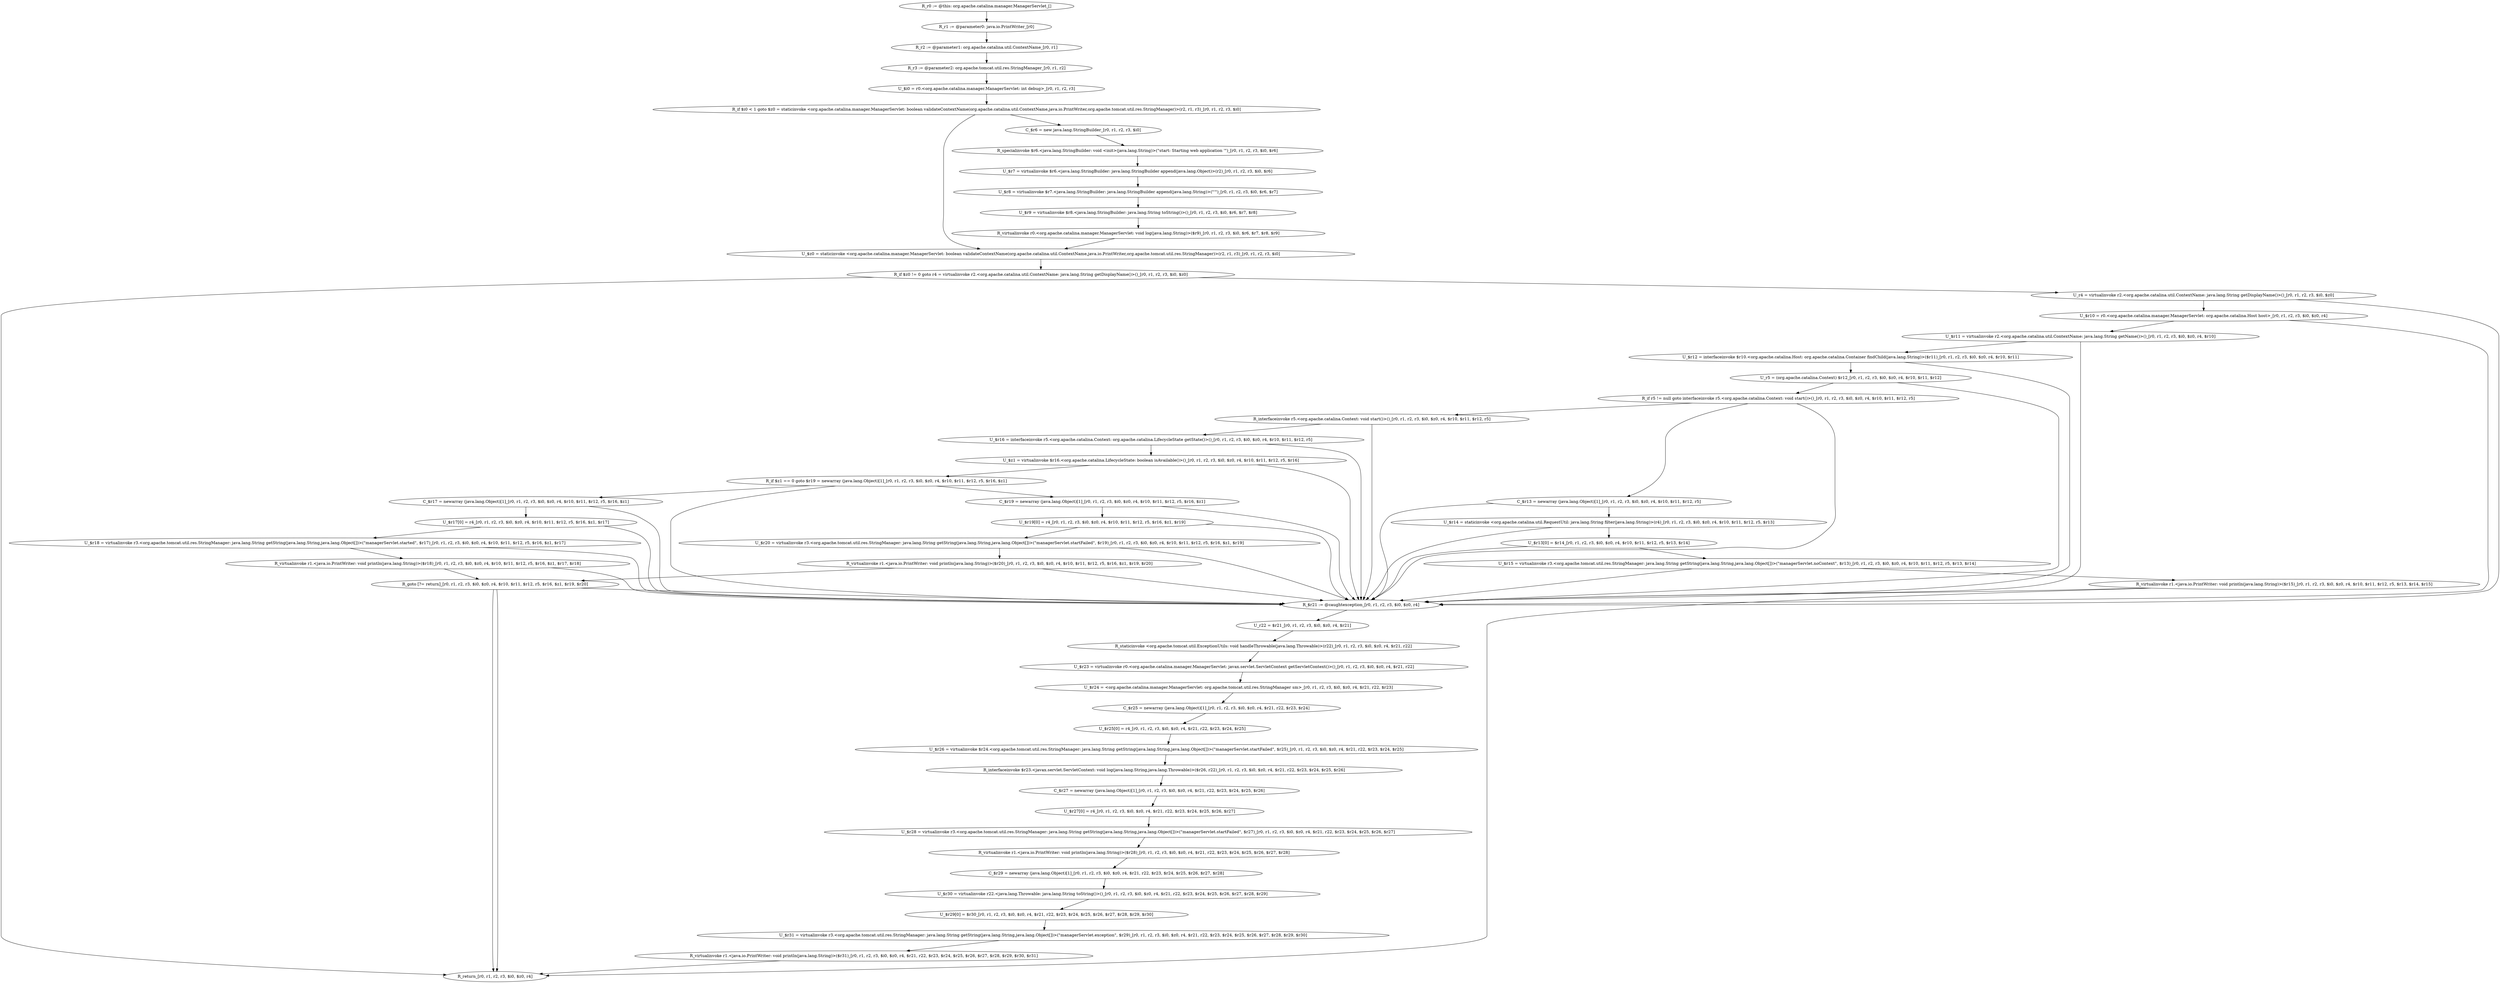 digraph "Control_Flow_Graph" {
    "R_r0 := @this: org.apache.catalina.manager.ManagerServlet_[]"
    "R_r1 := @parameter0: java.io.PrintWriter_[r0]"
    "R_r0 := @this: org.apache.catalina.manager.ManagerServlet_[]"->"R_r1 := @parameter0: java.io.PrintWriter_[r0]";
    "R_r2 := @parameter1: org.apache.catalina.util.ContextName_[r0, r1]"
    "R_r1 := @parameter0: java.io.PrintWriter_[r0]"->"R_r2 := @parameter1: org.apache.catalina.util.ContextName_[r0, r1]";
    "R_r3 := @parameter2: org.apache.tomcat.util.res.StringManager_[r0, r1, r2]"
    "R_r2 := @parameter1: org.apache.catalina.util.ContextName_[r0, r1]"->"R_r3 := @parameter2: org.apache.tomcat.util.res.StringManager_[r0, r1, r2]";
    "U_$i0 = r0.<org.apache.catalina.manager.ManagerServlet: int debug>_[r0, r1, r2, r3]"
    "R_r3 := @parameter2: org.apache.tomcat.util.res.StringManager_[r0, r1, r2]"->"U_$i0 = r0.<org.apache.catalina.manager.ManagerServlet: int debug>_[r0, r1, r2, r3]";
    "R_if $i0 < 1 goto $z0 = staticinvoke <org.apache.catalina.manager.ManagerServlet: boolean validateContextName(org.apache.catalina.util.ContextName,java.io.PrintWriter,org.apache.tomcat.util.res.StringManager)>(r2, r1, r3)_[r0, r1, r2, r3, $i0]"
    "U_$i0 = r0.<org.apache.catalina.manager.ManagerServlet: int debug>_[r0, r1, r2, r3]"->"R_if $i0 < 1 goto $z0 = staticinvoke <org.apache.catalina.manager.ManagerServlet: boolean validateContextName(org.apache.catalina.util.ContextName,java.io.PrintWriter,org.apache.tomcat.util.res.StringManager)>(r2, r1, r3)_[r0, r1, r2, r3, $i0]";
    "C_$r6 = new java.lang.StringBuilder_[r0, r1, r2, r3, $i0]"
    "R_if $i0 < 1 goto $z0 = staticinvoke <org.apache.catalina.manager.ManagerServlet: boolean validateContextName(org.apache.catalina.util.ContextName,java.io.PrintWriter,org.apache.tomcat.util.res.StringManager)>(r2, r1, r3)_[r0, r1, r2, r3, $i0]"->"C_$r6 = new java.lang.StringBuilder_[r0, r1, r2, r3, $i0]";
    "U_$z0 = staticinvoke <org.apache.catalina.manager.ManagerServlet: boolean validateContextName(org.apache.catalina.util.ContextName,java.io.PrintWriter,org.apache.tomcat.util.res.StringManager)>(r2, r1, r3)_[r0, r1, r2, r3, $i0]"
    "R_if $i0 < 1 goto $z0 = staticinvoke <org.apache.catalina.manager.ManagerServlet: boolean validateContextName(org.apache.catalina.util.ContextName,java.io.PrintWriter,org.apache.tomcat.util.res.StringManager)>(r2, r1, r3)_[r0, r1, r2, r3, $i0]"->"U_$z0 = staticinvoke <org.apache.catalina.manager.ManagerServlet: boolean validateContextName(org.apache.catalina.util.ContextName,java.io.PrintWriter,org.apache.tomcat.util.res.StringManager)>(r2, r1, r3)_[r0, r1, r2, r3, $i0]";
    "R_specialinvoke $r6.<java.lang.StringBuilder: void <init>(java.lang.String)>(\"start: Starting web application \'\")_[r0, r1, r2, r3, $i0, $r6]"
    "C_$r6 = new java.lang.StringBuilder_[r0, r1, r2, r3, $i0]"->"R_specialinvoke $r6.<java.lang.StringBuilder: void <init>(java.lang.String)>(\"start: Starting web application \'\")_[r0, r1, r2, r3, $i0, $r6]";
    "U_$r7 = virtualinvoke $r6.<java.lang.StringBuilder: java.lang.StringBuilder append(java.lang.Object)>(r2)_[r0, r1, r2, r3, $i0, $r6]"
    "R_specialinvoke $r6.<java.lang.StringBuilder: void <init>(java.lang.String)>(\"start: Starting web application \'\")_[r0, r1, r2, r3, $i0, $r6]"->"U_$r7 = virtualinvoke $r6.<java.lang.StringBuilder: java.lang.StringBuilder append(java.lang.Object)>(r2)_[r0, r1, r2, r3, $i0, $r6]";
    "U_$r8 = virtualinvoke $r7.<java.lang.StringBuilder: java.lang.StringBuilder append(java.lang.String)>(\"\'\")_[r0, r1, r2, r3, $i0, $r6, $r7]"
    "U_$r7 = virtualinvoke $r6.<java.lang.StringBuilder: java.lang.StringBuilder append(java.lang.Object)>(r2)_[r0, r1, r2, r3, $i0, $r6]"->"U_$r8 = virtualinvoke $r7.<java.lang.StringBuilder: java.lang.StringBuilder append(java.lang.String)>(\"\'\")_[r0, r1, r2, r3, $i0, $r6, $r7]";
    "U_$r9 = virtualinvoke $r8.<java.lang.StringBuilder: java.lang.String toString()>()_[r0, r1, r2, r3, $i0, $r6, $r7, $r8]"
    "U_$r8 = virtualinvoke $r7.<java.lang.StringBuilder: java.lang.StringBuilder append(java.lang.String)>(\"\'\")_[r0, r1, r2, r3, $i0, $r6, $r7]"->"U_$r9 = virtualinvoke $r8.<java.lang.StringBuilder: java.lang.String toString()>()_[r0, r1, r2, r3, $i0, $r6, $r7, $r8]";
    "R_virtualinvoke r0.<org.apache.catalina.manager.ManagerServlet: void log(java.lang.String)>($r9)_[r0, r1, r2, r3, $i0, $r6, $r7, $r8, $r9]"
    "U_$r9 = virtualinvoke $r8.<java.lang.StringBuilder: java.lang.String toString()>()_[r0, r1, r2, r3, $i0, $r6, $r7, $r8]"->"R_virtualinvoke r0.<org.apache.catalina.manager.ManagerServlet: void log(java.lang.String)>($r9)_[r0, r1, r2, r3, $i0, $r6, $r7, $r8, $r9]";
    "R_virtualinvoke r0.<org.apache.catalina.manager.ManagerServlet: void log(java.lang.String)>($r9)_[r0, r1, r2, r3, $i0, $r6, $r7, $r8, $r9]"->"U_$z0 = staticinvoke <org.apache.catalina.manager.ManagerServlet: boolean validateContextName(org.apache.catalina.util.ContextName,java.io.PrintWriter,org.apache.tomcat.util.res.StringManager)>(r2, r1, r3)_[r0, r1, r2, r3, $i0]";
    "R_if $z0 != 0 goto r4 = virtualinvoke r2.<org.apache.catalina.util.ContextName: java.lang.String getDisplayName()>()_[r0, r1, r2, r3, $i0, $z0]"
    "U_$z0 = staticinvoke <org.apache.catalina.manager.ManagerServlet: boolean validateContextName(org.apache.catalina.util.ContextName,java.io.PrintWriter,org.apache.tomcat.util.res.StringManager)>(r2, r1, r3)_[r0, r1, r2, r3, $i0]"->"R_if $z0 != 0 goto r4 = virtualinvoke r2.<org.apache.catalina.util.ContextName: java.lang.String getDisplayName()>()_[r0, r1, r2, r3, $i0, $z0]";
    "R_return_[r0, r1, r2, r3, $i0, $z0, r4]"
    "R_if $z0 != 0 goto r4 = virtualinvoke r2.<org.apache.catalina.util.ContextName: java.lang.String getDisplayName()>()_[r0, r1, r2, r3, $i0, $z0]"->"R_return_[r0, r1, r2, r3, $i0, $z0, r4]";
    "U_r4 = virtualinvoke r2.<org.apache.catalina.util.ContextName: java.lang.String getDisplayName()>()_[r0, r1, r2, r3, $i0, $z0]"
    "R_if $z0 != 0 goto r4 = virtualinvoke r2.<org.apache.catalina.util.ContextName: java.lang.String getDisplayName()>()_[r0, r1, r2, r3, $i0, $z0]"->"U_r4 = virtualinvoke r2.<org.apache.catalina.util.ContextName: java.lang.String getDisplayName()>()_[r0, r1, r2, r3, $i0, $z0]";
    "U_$r10 = r0.<org.apache.catalina.manager.ManagerServlet: org.apache.catalina.Host host>_[r0, r1, r2, r3, $i0, $z0, r4]"
    "U_r4 = virtualinvoke r2.<org.apache.catalina.util.ContextName: java.lang.String getDisplayName()>()_[r0, r1, r2, r3, $i0, $z0]"->"U_$r10 = r0.<org.apache.catalina.manager.ManagerServlet: org.apache.catalina.Host host>_[r0, r1, r2, r3, $i0, $z0, r4]";
    "R_$r21 := @caughtexception_[r0, r1, r2, r3, $i0, $z0, r4]"
    "U_r4 = virtualinvoke r2.<org.apache.catalina.util.ContextName: java.lang.String getDisplayName()>()_[r0, r1, r2, r3, $i0, $z0]"->"R_$r21 := @caughtexception_[r0, r1, r2, r3, $i0, $z0, r4]";
    "U_$r11 = virtualinvoke r2.<org.apache.catalina.util.ContextName: java.lang.String getName()>()_[r0, r1, r2, r3, $i0, $z0, r4, $r10]"
    "U_$r10 = r0.<org.apache.catalina.manager.ManagerServlet: org.apache.catalina.Host host>_[r0, r1, r2, r3, $i0, $z0, r4]"->"U_$r11 = virtualinvoke r2.<org.apache.catalina.util.ContextName: java.lang.String getName()>()_[r0, r1, r2, r3, $i0, $z0, r4, $r10]";
    "U_$r10 = r0.<org.apache.catalina.manager.ManagerServlet: org.apache.catalina.Host host>_[r0, r1, r2, r3, $i0, $z0, r4]"->"R_$r21 := @caughtexception_[r0, r1, r2, r3, $i0, $z0, r4]";
    "U_$r12 = interfaceinvoke $r10.<org.apache.catalina.Host: org.apache.catalina.Container findChild(java.lang.String)>($r11)_[r0, r1, r2, r3, $i0, $z0, r4, $r10, $r11]"
    "U_$r11 = virtualinvoke r2.<org.apache.catalina.util.ContextName: java.lang.String getName()>()_[r0, r1, r2, r3, $i0, $z0, r4, $r10]"->"U_$r12 = interfaceinvoke $r10.<org.apache.catalina.Host: org.apache.catalina.Container findChild(java.lang.String)>($r11)_[r0, r1, r2, r3, $i0, $z0, r4, $r10, $r11]";
    "U_$r11 = virtualinvoke r2.<org.apache.catalina.util.ContextName: java.lang.String getName()>()_[r0, r1, r2, r3, $i0, $z0, r4, $r10]"->"R_$r21 := @caughtexception_[r0, r1, r2, r3, $i0, $z0, r4]";
    "U_r5 = (org.apache.catalina.Context) $r12_[r0, r1, r2, r3, $i0, $z0, r4, $r10, $r11, $r12]"
    "U_$r12 = interfaceinvoke $r10.<org.apache.catalina.Host: org.apache.catalina.Container findChild(java.lang.String)>($r11)_[r0, r1, r2, r3, $i0, $z0, r4, $r10, $r11]"->"U_r5 = (org.apache.catalina.Context) $r12_[r0, r1, r2, r3, $i0, $z0, r4, $r10, $r11, $r12]";
    "U_$r12 = interfaceinvoke $r10.<org.apache.catalina.Host: org.apache.catalina.Container findChild(java.lang.String)>($r11)_[r0, r1, r2, r3, $i0, $z0, r4, $r10, $r11]"->"R_$r21 := @caughtexception_[r0, r1, r2, r3, $i0, $z0, r4]";
    "R_if r5 != null goto interfaceinvoke r5.<org.apache.catalina.Context: void start()>()_[r0, r1, r2, r3, $i0, $z0, r4, $r10, $r11, $r12, r5]"
    "U_r5 = (org.apache.catalina.Context) $r12_[r0, r1, r2, r3, $i0, $z0, r4, $r10, $r11, $r12]"->"R_if r5 != null goto interfaceinvoke r5.<org.apache.catalina.Context: void start()>()_[r0, r1, r2, r3, $i0, $z0, r4, $r10, $r11, $r12, r5]";
    "U_r5 = (org.apache.catalina.Context) $r12_[r0, r1, r2, r3, $i0, $z0, r4, $r10, $r11, $r12]"->"R_$r21 := @caughtexception_[r0, r1, r2, r3, $i0, $z0, r4]";
    "C_$r13 = newarray (java.lang.Object)[1]_[r0, r1, r2, r3, $i0, $z0, r4, $r10, $r11, $r12, r5]"
    "R_if r5 != null goto interfaceinvoke r5.<org.apache.catalina.Context: void start()>()_[r0, r1, r2, r3, $i0, $z0, r4, $r10, $r11, $r12, r5]"->"C_$r13 = newarray (java.lang.Object)[1]_[r0, r1, r2, r3, $i0, $z0, r4, $r10, $r11, $r12, r5]";
    "R_interfaceinvoke r5.<org.apache.catalina.Context: void start()>()_[r0, r1, r2, r3, $i0, $z0, r4, $r10, $r11, $r12, r5]"
    "R_if r5 != null goto interfaceinvoke r5.<org.apache.catalina.Context: void start()>()_[r0, r1, r2, r3, $i0, $z0, r4, $r10, $r11, $r12, r5]"->"R_interfaceinvoke r5.<org.apache.catalina.Context: void start()>()_[r0, r1, r2, r3, $i0, $z0, r4, $r10, $r11, $r12, r5]";
    "R_if r5 != null goto interfaceinvoke r5.<org.apache.catalina.Context: void start()>()_[r0, r1, r2, r3, $i0, $z0, r4, $r10, $r11, $r12, r5]"->"R_$r21 := @caughtexception_[r0, r1, r2, r3, $i0, $z0, r4]";
    "U_$r14 = staticinvoke <org.apache.catalina.util.RequestUtil: java.lang.String filter(java.lang.String)>(r4)_[r0, r1, r2, r3, $i0, $z0, r4, $r10, $r11, $r12, r5, $r13]"
    "C_$r13 = newarray (java.lang.Object)[1]_[r0, r1, r2, r3, $i0, $z0, r4, $r10, $r11, $r12, r5]"->"U_$r14 = staticinvoke <org.apache.catalina.util.RequestUtil: java.lang.String filter(java.lang.String)>(r4)_[r0, r1, r2, r3, $i0, $z0, r4, $r10, $r11, $r12, r5, $r13]";
    "C_$r13 = newarray (java.lang.Object)[1]_[r0, r1, r2, r3, $i0, $z0, r4, $r10, $r11, $r12, r5]"->"R_$r21 := @caughtexception_[r0, r1, r2, r3, $i0, $z0, r4]";
    "U_$r13[0] = $r14_[r0, r1, r2, r3, $i0, $z0, r4, $r10, $r11, $r12, r5, $r13, $r14]"
    "U_$r14 = staticinvoke <org.apache.catalina.util.RequestUtil: java.lang.String filter(java.lang.String)>(r4)_[r0, r1, r2, r3, $i0, $z0, r4, $r10, $r11, $r12, r5, $r13]"->"U_$r13[0] = $r14_[r0, r1, r2, r3, $i0, $z0, r4, $r10, $r11, $r12, r5, $r13, $r14]";
    "U_$r14 = staticinvoke <org.apache.catalina.util.RequestUtil: java.lang.String filter(java.lang.String)>(r4)_[r0, r1, r2, r3, $i0, $z0, r4, $r10, $r11, $r12, r5, $r13]"->"R_$r21 := @caughtexception_[r0, r1, r2, r3, $i0, $z0, r4]";
    "U_$r15 = virtualinvoke r3.<org.apache.tomcat.util.res.StringManager: java.lang.String getString(java.lang.String,java.lang.Object[])>(\"managerServlet.noContext\", $r13)_[r0, r1, r2, r3, $i0, $z0, r4, $r10, $r11, $r12, r5, $r13, $r14]"
    "U_$r13[0] = $r14_[r0, r1, r2, r3, $i0, $z0, r4, $r10, $r11, $r12, r5, $r13, $r14]"->"U_$r15 = virtualinvoke r3.<org.apache.tomcat.util.res.StringManager: java.lang.String getString(java.lang.String,java.lang.Object[])>(\"managerServlet.noContext\", $r13)_[r0, r1, r2, r3, $i0, $z0, r4, $r10, $r11, $r12, r5, $r13, $r14]";
    "U_$r13[0] = $r14_[r0, r1, r2, r3, $i0, $z0, r4, $r10, $r11, $r12, r5, $r13, $r14]"->"R_$r21 := @caughtexception_[r0, r1, r2, r3, $i0, $z0, r4]";
    "R_virtualinvoke r1.<java.io.PrintWriter: void println(java.lang.String)>($r15)_[r0, r1, r2, r3, $i0, $z0, r4, $r10, $r11, $r12, r5, $r13, $r14, $r15]"
    "U_$r15 = virtualinvoke r3.<org.apache.tomcat.util.res.StringManager: java.lang.String getString(java.lang.String,java.lang.Object[])>(\"managerServlet.noContext\", $r13)_[r0, r1, r2, r3, $i0, $z0, r4, $r10, $r11, $r12, r5, $r13, $r14]"->"R_virtualinvoke r1.<java.io.PrintWriter: void println(java.lang.String)>($r15)_[r0, r1, r2, r3, $i0, $z0, r4, $r10, $r11, $r12, r5, $r13, $r14, $r15]";
    "U_$r15 = virtualinvoke r3.<org.apache.tomcat.util.res.StringManager: java.lang.String getString(java.lang.String,java.lang.Object[])>(\"managerServlet.noContext\", $r13)_[r0, r1, r2, r3, $i0, $z0, r4, $r10, $r11, $r12, r5, $r13, $r14]"->"R_$r21 := @caughtexception_[r0, r1, r2, r3, $i0, $z0, r4]";
    "R_virtualinvoke r1.<java.io.PrintWriter: void println(java.lang.String)>($r15)_[r0, r1, r2, r3, $i0, $z0, r4, $r10, $r11, $r12, r5, $r13, $r14, $r15]"->"R_return_[r0, r1, r2, r3, $i0, $z0, r4]";
    "R_virtualinvoke r1.<java.io.PrintWriter: void println(java.lang.String)>($r15)_[r0, r1, r2, r3, $i0, $z0, r4, $r10, $r11, $r12, r5, $r13, $r14, $r15]"->"R_$r21 := @caughtexception_[r0, r1, r2, r3, $i0, $z0, r4]";
    "U_$r16 = interfaceinvoke r5.<org.apache.catalina.Context: org.apache.catalina.LifecycleState getState()>()_[r0, r1, r2, r3, $i0, $z0, r4, $r10, $r11, $r12, r5]"
    "R_interfaceinvoke r5.<org.apache.catalina.Context: void start()>()_[r0, r1, r2, r3, $i0, $z0, r4, $r10, $r11, $r12, r5]"->"U_$r16 = interfaceinvoke r5.<org.apache.catalina.Context: org.apache.catalina.LifecycleState getState()>()_[r0, r1, r2, r3, $i0, $z0, r4, $r10, $r11, $r12, r5]";
    "R_interfaceinvoke r5.<org.apache.catalina.Context: void start()>()_[r0, r1, r2, r3, $i0, $z0, r4, $r10, $r11, $r12, r5]"->"R_$r21 := @caughtexception_[r0, r1, r2, r3, $i0, $z0, r4]";
    "U_$z1 = virtualinvoke $r16.<org.apache.catalina.LifecycleState: boolean isAvailable()>()_[r0, r1, r2, r3, $i0, $z0, r4, $r10, $r11, $r12, r5, $r16]"
    "U_$r16 = interfaceinvoke r5.<org.apache.catalina.Context: org.apache.catalina.LifecycleState getState()>()_[r0, r1, r2, r3, $i0, $z0, r4, $r10, $r11, $r12, r5]"->"U_$z1 = virtualinvoke $r16.<org.apache.catalina.LifecycleState: boolean isAvailable()>()_[r0, r1, r2, r3, $i0, $z0, r4, $r10, $r11, $r12, r5, $r16]";
    "U_$r16 = interfaceinvoke r5.<org.apache.catalina.Context: org.apache.catalina.LifecycleState getState()>()_[r0, r1, r2, r3, $i0, $z0, r4, $r10, $r11, $r12, r5]"->"R_$r21 := @caughtexception_[r0, r1, r2, r3, $i0, $z0, r4]";
    "R_if $z1 == 0 goto $r19 = newarray (java.lang.Object)[1]_[r0, r1, r2, r3, $i0, $z0, r4, $r10, $r11, $r12, r5, $r16, $z1]"
    "U_$z1 = virtualinvoke $r16.<org.apache.catalina.LifecycleState: boolean isAvailable()>()_[r0, r1, r2, r3, $i0, $z0, r4, $r10, $r11, $r12, r5, $r16]"->"R_if $z1 == 0 goto $r19 = newarray (java.lang.Object)[1]_[r0, r1, r2, r3, $i0, $z0, r4, $r10, $r11, $r12, r5, $r16, $z1]";
    "U_$z1 = virtualinvoke $r16.<org.apache.catalina.LifecycleState: boolean isAvailable()>()_[r0, r1, r2, r3, $i0, $z0, r4, $r10, $r11, $r12, r5, $r16]"->"R_$r21 := @caughtexception_[r0, r1, r2, r3, $i0, $z0, r4]";
    "C_$r17 = newarray (java.lang.Object)[1]_[r0, r1, r2, r3, $i0, $z0, r4, $r10, $r11, $r12, r5, $r16, $z1]"
    "R_if $z1 == 0 goto $r19 = newarray (java.lang.Object)[1]_[r0, r1, r2, r3, $i0, $z0, r4, $r10, $r11, $r12, r5, $r16, $z1]"->"C_$r17 = newarray (java.lang.Object)[1]_[r0, r1, r2, r3, $i0, $z0, r4, $r10, $r11, $r12, r5, $r16, $z1]";
    "C_$r19 = newarray (java.lang.Object)[1]_[r0, r1, r2, r3, $i0, $z0, r4, $r10, $r11, $r12, r5, $r16, $z1]"
    "R_if $z1 == 0 goto $r19 = newarray (java.lang.Object)[1]_[r0, r1, r2, r3, $i0, $z0, r4, $r10, $r11, $r12, r5, $r16, $z1]"->"C_$r19 = newarray (java.lang.Object)[1]_[r0, r1, r2, r3, $i0, $z0, r4, $r10, $r11, $r12, r5, $r16, $z1]";
    "R_if $z1 == 0 goto $r19 = newarray (java.lang.Object)[1]_[r0, r1, r2, r3, $i0, $z0, r4, $r10, $r11, $r12, r5, $r16, $z1]"->"R_$r21 := @caughtexception_[r0, r1, r2, r3, $i0, $z0, r4]";
    "U_$r17[0] = r4_[r0, r1, r2, r3, $i0, $z0, r4, $r10, $r11, $r12, r5, $r16, $z1, $r17]"
    "C_$r17 = newarray (java.lang.Object)[1]_[r0, r1, r2, r3, $i0, $z0, r4, $r10, $r11, $r12, r5, $r16, $z1]"->"U_$r17[0] = r4_[r0, r1, r2, r3, $i0, $z0, r4, $r10, $r11, $r12, r5, $r16, $z1, $r17]";
    "C_$r17 = newarray (java.lang.Object)[1]_[r0, r1, r2, r3, $i0, $z0, r4, $r10, $r11, $r12, r5, $r16, $z1]"->"R_$r21 := @caughtexception_[r0, r1, r2, r3, $i0, $z0, r4]";
    "U_$r18 = virtualinvoke r3.<org.apache.tomcat.util.res.StringManager: java.lang.String getString(java.lang.String,java.lang.Object[])>(\"managerServlet.started\", $r17)_[r0, r1, r2, r3, $i0, $z0, r4, $r10, $r11, $r12, r5, $r16, $z1, $r17]"
    "U_$r17[0] = r4_[r0, r1, r2, r3, $i0, $z0, r4, $r10, $r11, $r12, r5, $r16, $z1, $r17]"->"U_$r18 = virtualinvoke r3.<org.apache.tomcat.util.res.StringManager: java.lang.String getString(java.lang.String,java.lang.Object[])>(\"managerServlet.started\", $r17)_[r0, r1, r2, r3, $i0, $z0, r4, $r10, $r11, $r12, r5, $r16, $z1, $r17]";
    "U_$r17[0] = r4_[r0, r1, r2, r3, $i0, $z0, r4, $r10, $r11, $r12, r5, $r16, $z1, $r17]"->"R_$r21 := @caughtexception_[r0, r1, r2, r3, $i0, $z0, r4]";
    "R_virtualinvoke r1.<java.io.PrintWriter: void println(java.lang.String)>($r18)_[r0, r1, r2, r3, $i0, $z0, r4, $r10, $r11, $r12, r5, $r16, $z1, $r17, $r18]"
    "U_$r18 = virtualinvoke r3.<org.apache.tomcat.util.res.StringManager: java.lang.String getString(java.lang.String,java.lang.Object[])>(\"managerServlet.started\", $r17)_[r0, r1, r2, r3, $i0, $z0, r4, $r10, $r11, $r12, r5, $r16, $z1, $r17]"->"R_virtualinvoke r1.<java.io.PrintWriter: void println(java.lang.String)>($r18)_[r0, r1, r2, r3, $i0, $z0, r4, $r10, $r11, $r12, r5, $r16, $z1, $r17, $r18]";
    "U_$r18 = virtualinvoke r3.<org.apache.tomcat.util.res.StringManager: java.lang.String getString(java.lang.String,java.lang.Object[])>(\"managerServlet.started\", $r17)_[r0, r1, r2, r3, $i0, $z0, r4, $r10, $r11, $r12, r5, $r16, $z1, $r17]"->"R_$r21 := @caughtexception_[r0, r1, r2, r3, $i0, $z0, r4]";
    "R_goto [?= return]_[r0, r1, r2, r3, $i0, $z0, r4, $r10, $r11, $r12, r5, $r16, $z1, $r19, $r20]"
    "R_virtualinvoke r1.<java.io.PrintWriter: void println(java.lang.String)>($r18)_[r0, r1, r2, r3, $i0, $z0, r4, $r10, $r11, $r12, r5, $r16, $z1, $r17, $r18]"->"R_goto [?= return]_[r0, r1, r2, r3, $i0, $z0, r4, $r10, $r11, $r12, r5, $r16, $z1, $r19, $r20]";
    "R_virtualinvoke r1.<java.io.PrintWriter: void println(java.lang.String)>($r18)_[r0, r1, r2, r3, $i0, $z0, r4, $r10, $r11, $r12, r5, $r16, $z1, $r17, $r18]"->"R_$r21 := @caughtexception_[r0, r1, r2, r3, $i0, $z0, r4]";
    "R_goto [?= return]_[r0, r1, r2, r3, $i0, $z0, r4, $r10, $r11, $r12, r5, $r16, $z1, $r19, $r20]"->"R_return_[r0, r1, r2, r3, $i0, $z0, r4]";
    "R_goto [?= return]_[r0, r1, r2, r3, $i0, $z0, r4, $r10, $r11, $r12, r5, $r16, $z1, $r19, $r20]"->"R_$r21 := @caughtexception_[r0, r1, r2, r3, $i0, $z0, r4]";
    "U_$r19[0] = r4_[r0, r1, r2, r3, $i0, $z0, r4, $r10, $r11, $r12, r5, $r16, $z1, $r19]"
    "C_$r19 = newarray (java.lang.Object)[1]_[r0, r1, r2, r3, $i0, $z0, r4, $r10, $r11, $r12, r5, $r16, $z1]"->"U_$r19[0] = r4_[r0, r1, r2, r3, $i0, $z0, r4, $r10, $r11, $r12, r5, $r16, $z1, $r19]";
    "C_$r19 = newarray (java.lang.Object)[1]_[r0, r1, r2, r3, $i0, $z0, r4, $r10, $r11, $r12, r5, $r16, $z1]"->"R_$r21 := @caughtexception_[r0, r1, r2, r3, $i0, $z0, r4]";
    "U_$r20 = virtualinvoke r3.<org.apache.tomcat.util.res.StringManager: java.lang.String getString(java.lang.String,java.lang.Object[])>(\"managerServlet.startFailed\", $r19)_[r0, r1, r2, r3, $i0, $z0, r4, $r10, $r11, $r12, r5, $r16, $z1, $r19]"
    "U_$r19[0] = r4_[r0, r1, r2, r3, $i0, $z0, r4, $r10, $r11, $r12, r5, $r16, $z1, $r19]"->"U_$r20 = virtualinvoke r3.<org.apache.tomcat.util.res.StringManager: java.lang.String getString(java.lang.String,java.lang.Object[])>(\"managerServlet.startFailed\", $r19)_[r0, r1, r2, r3, $i0, $z0, r4, $r10, $r11, $r12, r5, $r16, $z1, $r19]";
    "U_$r19[0] = r4_[r0, r1, r2, r3, $i0, $z0, r4, $r10, $r11, $r12, r5, $r16, $z1, $r19]"->"R_$r21 := @caughtexception_[r0, r1, r2, r3, $i0, $z0, r4]";
    "R_virtualinvoke r1.<java.io.PrintWriter: void println(java.lang.String)>($r20)_[r0, r1, r2, r3, $i0, $z0, r4, $r10, $r11, $r12, r5, $r16, $z1, $r19, $r20]"
    "U_$r20 = virtualinvoke r3.<org.apache.tomcat.util.res.StringManager: java.lang.String getString(java.lang.String,java.lang.Object[])>(\"managerServlet.startFailed\", $r19)_[r0, r1, r2, r3, $i0, $z0, r4, $r10, $r11, $r12, r5, $r16, $z1, $r19]"->"R_virtualinvoke r1.<java.io.PrintWriter: void println(java.lang.String)>($r20)_[r0, r1, r2, r3, $i0, $z0, r4, $r10, $r11, $r12, r5, $r16, $z1, $r19, $r20]";
    "U_$r20 = virtualinvoke r3.<org.apache.tomcat.util.res.StringManager: java.lang.String getString(java.lang.String,java.lang.Object[])>(\"managerServlet.startFailed\", $r19)_[r0, r1, r2, r3, $i0, $z0, r4, $r10, $r11, $r12, r5, $r16, $z1, $r19]"->"R_$r21 := @caughtexception_[r0, r1, r2, r3, $i0, $z0, r4]";
    "R_virtualinvoke r1.<java.io.PrintWriter: void println(java.lang.String)>($r20)_[r0, r1, r2, r3, $i0, $z0, r4, $r10, $r11, $r12, r5, $r16, $z1, $r19, $r20]"->"R_goto [?= return]_[r0, r1, r2, r3, $i0, $z0, r4, $r10, $r11, $r12, r5, $r16, $z1, $r19, $r20]";
    "R_virtualinvoke r1.<java.io.PrintWriter: void println(java.lang.String)>($r20)_[r0, r1, r2, r3, $i0, $z0, r4, $r10, $r11, $r12, r5, $r16, $z1, $r19, $r20]"->"R_$r21 := @caughtexception_[r0, r1, r2, r3, $i0, $z0, r4]";
    "R_goto [?= return]_[r0, r1, r2, r3, $i0, $z0, r4, $r10, $r11, $r12, r5, $r16, $z1, $r19, $r20]"->"R_return_[r0, r1, r2, r3, $i0, $z0, r4]";
    "U_r22 = $r21_[r0, r1, r2, r3, $i0, $z0, r4, $r21]"
    "R_$r21 := @caughtexception_[r0, r1, r2, r3, $i0, $z0, r4]"->"U_r22 = $r21_[r0, r1, r2, r3, $i0, $z0, r4, $r21]";
    "R_staticinvoke <org.apache.tomcat.util.ExceptionUtils: void handleThrowable(java.lang.Throwable)>(r22)_[r0, r1, r2, r3, $i0, $z0, r4, $r21, r22]"
    "U_r22 = $r21_[r0, r1, r2, r3, $i0, $z0, r4, $r21]"->"R_staticinvoke <org.apache.tomcat.util.ExceptionUtils: void handleThrowable(java.lang.Throwable)>(r22)_[r0, r1, r2, r3, $i0, $z0, r4, $r21, r22]";
    "U_$r23 = virtualinvoke r0.<org.apache.catalina.manager.ManagerServlet: javax.servlet.ServletContext getServletContext()>()_[r0, r1, r2, r3, $i0, $z0, r4, $r21, r22]"
    "R_staticinvoke <org.apache.tomcat.util.ExceptionUtils: void handleThrowable(java.lang.Throwable)>(r22)_[r0, r1, r2, r3, $i0, $z0, r4, $r21, r22]"->"U_$r23 = virtualinvoke r0.<org.apache.catalina.manager.ManagerServlet: javax.servlet.ServletContext getServletContext()>()_[r0, r1, r2, r3, $i0, $z0, r4, $r21, r22]";
    "U_$r24 = <org.apache.catalina.manager.ManagerServlet: org.apache.tomcat.util.res.StringManager sm>_[r0, r1, r2, r3, $i0, $z0, r4, $r21, r22, $r23]"
    "U_$r23 = virtualinvoke r0.<org.apache.catalina.manager.ManagerServlet: javax.servlet.ServletContext getServletContext()>()_[r0, r1, r2, r3, $i0, $z0, r4, $r21, r22]"->"U_$r24 = <org.apache.catalina.manager.ManagerServlet: org.apache.tomcat.util.res.StringManager sm>_[r0, r1, r2, r3, $i0, $z0, r4, $r21, r22, $r23]";
    "C_$r25 = newarray (java.lang.Object)[1]_[r0, r1, r2, r3, $i0, $z0, r4, $r21, r22, $r23, $r24]"
    "U_$r24 = <org.apache.catalina.manager.ManagerServlet: org.apache.tomcat.util.res.StringManager sm>_[r0, r1, r2, r3, $i0, $z0, r4, $r21, r22, $r23]"->"C_$r25 = newarray (java.lang.Object)[1]_[r0, r1, r2, r3, $i0, $z0, r4, $r21, r22, $r23, $r24]";
    "U_$r25[0] = r4_[r0, r1, r2, r3, $i0, $z0, r4, $r21, r22, $r23, $r24, $r25]"
    "C_$r25 = newarray (java.lang.Object)[1]_[r0, r1, r2, r3, $i0, $z0, r4, $r21, r22, $r23, $r24]"->"U_$r25[0] = r4_[r0, r1, r2, r3, $i0, $z0, r4, $r21, r22, $r23, $r24, $r25]";
    "U_$r26 = virtualinvoke $r24.<org.apache.tomcat.util.res.StringManager: java.lang.String getString(java.lang.String,java.lang.Object[])>(\"managerServlet.startFailed\", $r25)_[r0, r1, r2, r3, $i0, $z0, r4, $r21, r22, $r23, $r24, $r25]"
    "U_$r25[0] = r4_[r0, r1, r2, r3, $i0, $z0, r4, $r21, r22, $r23, $r24, $r25]"->"U_$r26 = virtualinvoke $r24.<org.apache.tomcat.util.res.StringManager: java.lang.String getString(java.lang.String,java.lang.Object[])>(\"managerServlet.startFailed\", $r25)_[r0, r1, r2, r3, $i0, $z0, r4, $r21, r22, $r23, $r24, $r25]";
    "R_interfaceinvoke $r23.<javax.servlet.ServletContext: void log(java.lang.String,java.lang.Throwable)>($r26, r22)_[r0, r1, r2, r3, $i0, $z0, r4, $r21, r22, $r23, $r24, $r25, $r26]"
    "U_$r26 = virtualinvoke $r24.<org.apache.tomcat.util.res.StringManager: java.lang.String getString(java.lang.String,java.lang.Object[])>(\"managerServlet.startFailed\", $r25)_[r0, r1, r2, r3, $i0, $z0, r4, $r21, r22, $r23, $r24, $r25]"->"R_interfaceinvoke $r23.<javax.servlet.ServletContext: void log(java.lang.String,java.lang.Throwable)>($r26, r22)_[r0, r1, r2, r3, $i0, $z0, r4, $r21, r22, $r23, $r24, $r25, $r26]";
    "C_$r27 = newarray (java.lang.Object)[1]_[r0, r1, r2, r3, $i0, $z0, r4, $r21, r22, $r23, $r24, $r25, $r26]"
    "R_interfaceinvoke $r23.<javax.servlet.ServletContext: void log(java.lang.String,java.lang.Throwable)>($r26, r22)_[r0, r1, r2, r3, $i0, $z0, r4, $r21, r22, $r23, $r24, $r25, $r26]"->"C_$r27 = newarray (java.lang.Object)[1]_[r0, r1, r2, r3, $i0, $z0, r4, $r21, r22, $r23, $r24, $r25, $r26]";
    "U_$r27[0] = r4_[r0, r1, r2, r3, $i0, $z0, r4, $r21, r22, $r23, $r24, $r25, $r26, $r27]"
    "C_$r27 = newarray (java.lang.Object)[1]_[r0, r1, r2, r3, $i0, $z0, r4, $r21, r22, $r23, $r24, $r25, $r26]"->"U_$r27[0] = r4_[r0, r1, r2, r3, $i0, $z0, r4, $r21, r22, $r23, $r24, $r25, $r26, $r27]";
    "U_$r28 = virtualinvoke r3.<org.apache.tomcat.util.res.StringManager: java.lang.String getString(java.lang.String,java.lang.Object[])>(\"managerServlet.startFailed\", $r27)_[r0, r1, r2, r3, $i0, $z0, r4, $r21, r22, $r23, $r24, $r25, $r26, $r27]"
    "U_$r27[0] = r4_[r0, r1, r2, r3, $i0, $z0, r4, $r21, r22, $r23, $r24, $r25, $r26, $r27]"->"U_$r28 = virtualinvoke r3.<org.apache.tomcat.util.res.StringManager: java.lang.String getString(java.lang.String,java.lang.Object[])>(\"managerServlet.startFailed\", $r27)_[r0, r1, r2, r3, $i0, $z0, r4, $r21, r22, $r23, $r24, $r25, $r26, $r27]";
    "R_virtualinvoke r1.<java.io.PrintWriter: void println(java.lang.String)>($r28)_[r0, r1, r2, r3, $i0, $z0, r4, $r21, r22, $r23, $r24, $r25, $r26, $r27, $r28]"
    "U_$r28 = virtualinvoke r3.<org.apache.tomcat.util.res.StringManager: java.lang.String getString(java.lang.String,java.lang.Object[])>(\"managerServlet.startFailed\", $r27)_[r0, r1, r2, r3, $i0, $z0, r4, $r21, r22, $r23, $r24, $r25, $r26, $r27]"->"R_virtualinvoke r1.<java.io.PrintWriter: void println(java.lang.String)>($r28)_[r0, r1, r2, r3, $i0, $z0, r4, $r21, r22, $r23, $r24, $r25, $r26, $r27, $r28]";
    "C_$r29 = newarray (java.lang.Object)[1]_[r0, r1, r2, r3, $i0, $z0, r4, $r21, r22, $r23, $r24, $r25, $r26, $r27, $r28]"
    "R_virtualinvoke r1.<java.io.PrintWriter: void println(java.lang.String)>($r28)_[r0, r1, r2, r3, $i0, $z0, r4, $r21, r22, $r23, $r24, $r25, $r26, $r27, $r28]"->"C_$r29 = newarray (java.lang.Object)[1]_[r0, r1, r2, r3, $i0, $z0, r4, $r21, r22, $r23, $r24, $r25, $r26, $r27, $r28]";
    "U_$r30 = virtualinvoke r22.<java.lang.Throwable: java.lang.String toString()>()_[r0, r1, r2, r3, $i0, $z0, r4, $r21, r22, $r23, $r24, $r25, $r26, $r27, $r28, $r29]"
    "C_$r29 = newarray (java.lang.Object)[1]_[r0, r1, r2, r3, $i0, $z0, r4, $r21, r22, $r23, $r24, $r25, $r26, $r27, $r28]"->"U_$r30 = virtualinvoke r22.<java.lang.Throwable: java.lang.String toString()>()_[r0, r1, r2, r3, $i0, $z0, r4, $r21, r22, $r23, $r24, $r25, $r26, $r27, $r28, $r29]";
    "U_$r29[0] = $r30_[r0, r1, r2, r3, $i0, $z0, r4, $r21, r22, $r23, $r24, $r25, $r26, $r27, $r28, $r29, $r30]"
    "U_$r30 = virtualinvoke r22.<java.lang.Throwable: java.lang.String toString()>()_[r0, r1, r2, r3, $i0, $z0, r4, $r21, r22, $r23, $r24, $r25, $r26, $r27, $r28, $r29]"->"U_$r29[0] = $r30_[r0, r1, r2, r3, $i0, $z0, r4, $r21, r22, $r23, $r24, $r25, $r26, $r27, $r28, $r29, $r30]";
    "U_$r31 = virtualinvoke r3.<org.apache.tomcat.util.res.StringManager: java.lang.String getString(java.lang.String,java.lang.Object[])>(\"managerServlet.exception\", $r29)_[r0, r1, r2, r3, $i0, $z0, r4, $r21, r22, $r23, $r24, $r25, $r26, $r27, $r28, $r29, $r30]"
    "U_$r29[0] = $r30_[r0, r1, r2, r3, $i0, $z0, r4, $r21, r22, $r23, $r24, $r25, $r26, $r27, $r28, $r29, $r30]"->"U_$r31 = virtualinvoke r3.<org.apache.tomcat.util.res.StringManager: java.lang.String getString(java.lang.String,java.lang.Object[])>(\"managerServlet.exception\", $r29)_[r0, r1, r2, r3, $i0, $z0, r4, $r21, r22, $r23, $r24, $r25, $r26, $r27, $r28, $r29, $r30]";
    "R_virtualinvoke r1.<java.io.PrintWriter: void println(java.lang.String)>($r31)_[r0, r1, r2, r3, $i0, $z0, r4, $r21, r22, $r23, $r24, $r25, $r26, $r27, $r28, $r29, $r30, $r31]"
    "U_$r31 = virtualinvoke r3.<org.apache.tomcat.util.res.StringManager: java.lang.String getString(java.lang.String,java.lang.Object[])>(\"managerServlet.exception\", $r29)_[r0, r1, r2, r3, $i0, $z0, r4, $r21, r22, $r23, $r24, $r25, $r26, $r27, $r28, $r29, $r30]"->"R_virtualinvoke r1.<java.io.PrintWriter: void println(java.lang.String)>($r31)_[r0, r1, r2, r3, $i0, $z0, r4, $r21, r22, $r23, $r24, $r25, $r26, $r27, $r28, $r29, $r30, $r31]";
    "R_virtualinvoke r1.<java.io.PrintWriter: void println(java.lang.String)>($r31)_[r0, r1, r2, r3, $i0, $z0, r4, $r21, r22, $r23, $r24, $r25, $r26, $r27, $r28, $r29, $r30, $r31]"->"R_return_[r0, r1, r2, r3, $i0, $z0, r4]";
}
